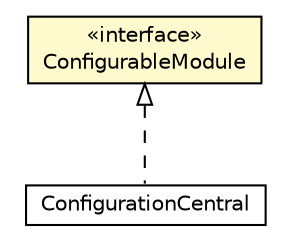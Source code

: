 #!/usr/local/bin/dot
#
# Class diagram 
# Generated by UMLGraph version R5_6-24-gf6e263 (http://www.umlgraph.org/)
#

digraph G {
	edge [fontname="Helvetica",fontsize=10,labelfontname="Helvetica",labelfontsize=10];
	node [fontname="Helvetica",fontsize=10,shape=plaintext];
	nodesep=0.25;
	ranksep=0.5;
	// org.universAAL.middleware.interfaces.configuration.ConfigurableModule
	c2864362 [label=<<table title="org.universAAL.middleware.interfaces.configuration.ConfigurableModule" border="0" cellborder="1" cellspacing="0" cellpadding="2" port="p" bgcolor="lemonChiffon" href="./ConfigurableModule.html">
		<tr><td><table border="0" cellspacing="0" cellpadding="1">
<tr><td align="center" balign="center"> &#171;interface&#187; </td></tr>
<tr><td align="center" balign="center"> ConfigurableModule </td></tr>
		</table></td></tr>
		</table>>, URL="./ConfigurableModule.html", fontname="Helvetica", fontcolor="black", fontsize=10.0];
	// org.universAAL.configurable.module.ConfigurationCentral
	c2866648 [label=<<table title="org.universAAL.configurable.module.ConfigurationCentral" border="0" cellborder="1" cellspacing="0" cellpadding="2" port="p" href="../../../configurable/module/ConfigurationCentral.html">
		<tr><td><table border="0" cellspacing="0" cellpadding="1">
<tr><td align="center" balign="center"> ConfigurationCentral </td></tr>
		</table></td></tr>
		</table>>, URL="../../../configurable/module/ConfigurationCentral.html", fontname="Helvetica", fontcolor="black", fontsize=10.0];
	//org.universAAL.configurable.module.ConfigurationCentral implements org.universAAL.middleware.interfaces.configuration.ConfigurableModule
	c2864362:p -> c2866648:p [dir=back,arrowtail=empty,style=dashed];
}


